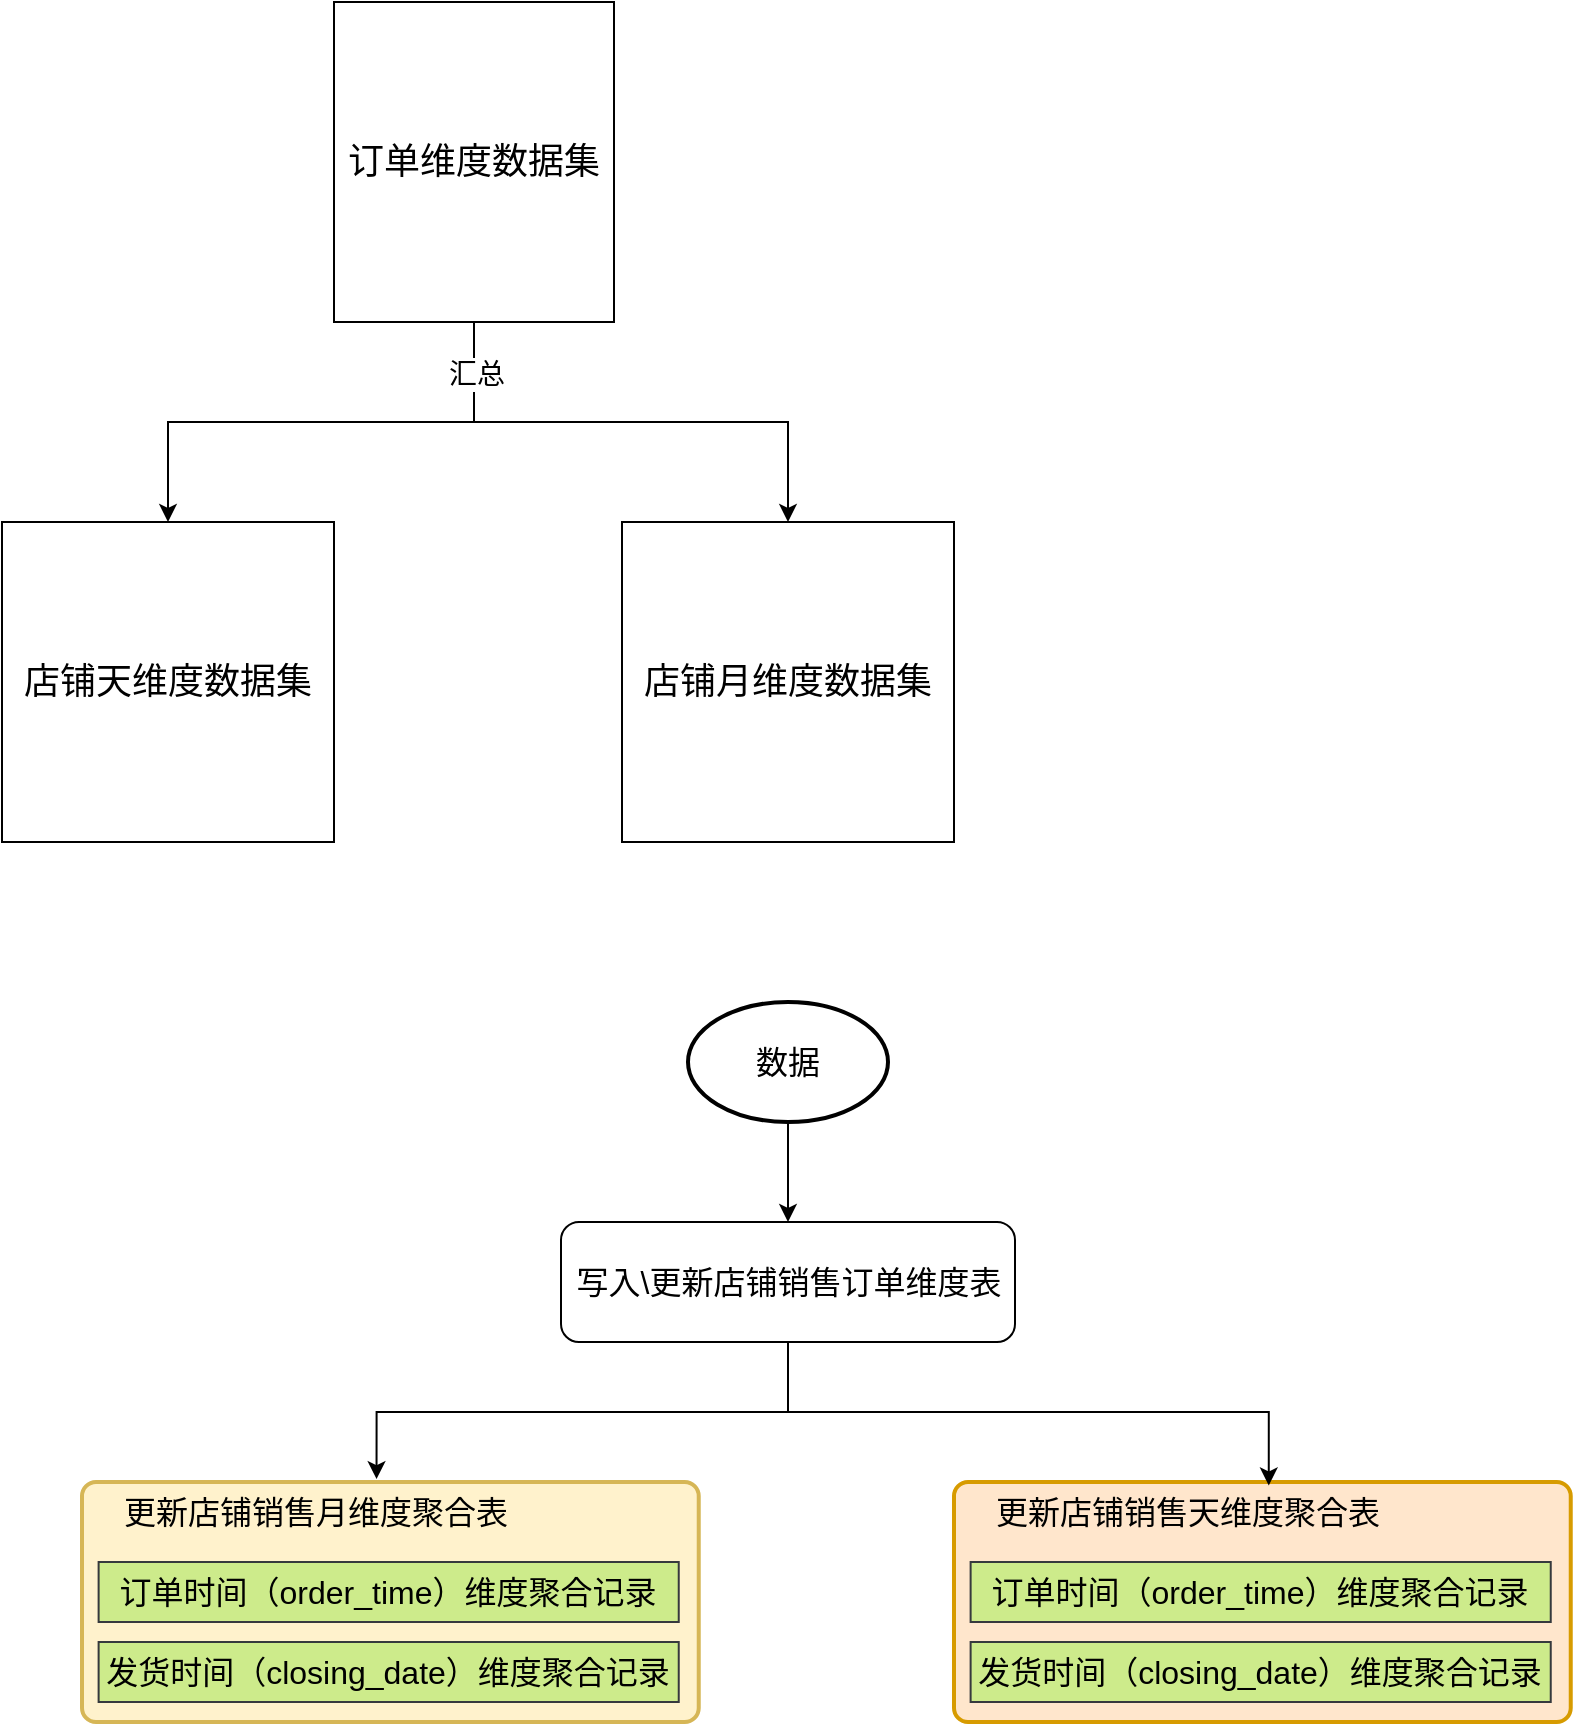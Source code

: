 <mxfile version="22.1.9" type="github">
  <diagram name="第 1 页" id="KKqlR6FgB6_UbVZdChz9">
    <mxGraphModel dx="1014" dy="514" grid="1" gridSize="10" guides="1" tooltips="1" connect="1" arrows="1" fold="1" page="1" pageScale="1" pageWidth="827" pageHeight="1169" math="0" shadow="0">
      <root>
        <mxCell id="0" />
        <mxCell id="1" parent="0" />
        <mxCell id="1O9akU2l36xOs_Ss0mPB-57" style="edgeStyle=orthogonalEdgeStyle;rounded=0;orthogonalLoop=1;jettySize=auto;html=1;entryX=0.5;entryY=0;entryDx=0;entryDy=0;" edge="1" parent="1" source="1O9akU2l36xOs_Ss0mPB-53" target="1O9akU2l36xOs_Ss0mPB-56">
          <mxGeometry relative="1" as="geometry" />
        </mxCell>
        <mxCell id="1O9akU2l36xOs_Ss0mPB-58" style="edgeStyle=orthogonalEdgeStyle;rounded=0;orthogonalLoop=1;jettySize=auto;html=1;exitX=0.5;exitY=1;exitDx=0;exitDy=0;" edge="1" parent="1" source="1O9akU2l36xOs_Ss0mPB-53" target="1O9akU2l36xOs_Ss0mPB-54">
          <mxGeometry relative="1" as="geometry" />
        </mxCell>
        <mxCell id="1O9akU2l36xOs_Ss0mPB-59" value="&lt;font style=&quot;font-size: 14px;&quot;&gt;汇总&lt;/font&gt;" style="edgeLabel;html=1;align=center;verticalAlign=middle;resizable=0;points=[];" vertex="1" connectable="0" parent="1O9akU2l36xOs_Ss0mPB-58">
          <mxGeometry x="-0.799" y="1" relative="1" as="geometry">
            <mxPoint as="offset" />
          </mxGeometry>
        </mxCell>
        <mxCell id="1O9akU2l36xOs_Ss0mPB-53" value="&lt;font style=&quot;font-size: 18px;&quot;&gt;订单维度数据集&lt;/font&gt;" style="rounded=0;whiteSpace=wrap;html=1;" vertex="1" parent="1">
          <mxGeometry x="216" y="50" width="140" height="160" as="geometry" />
        </mxCell>
        <mxCell id="1O9akU2l36xOs_Ss0mPB-54" value="&lt;font style=&quot;font-size: 18px;&quot;&gt;店铺月维度数据集&lt;/font&gt;" style="rounded=0;whiteSpace=wrap;html=1;" vertex="1" parent="1">
          <mxGeometry x="360" y="310" width="166" height="160" as="geometry" />
        </mxCell>
        <mxCell id="1O9akU2l36xOs_Ss0mPB-56" value="&lt;font style=&quot;font-size: 18px;&quot;&gt;店铺天维度数据集&lt;/font&gt;" style="rounded=0;whiteSpace=wrap;html=1;" vertex="1" parent="1">
          <mxGeometry x="50" y="310" width="166" height="160" as="geometry" />
        </mxCell>
        <mxCell id="1O9akU2l36xOs_Ss0mPB-78" style="edgeStyle=orthogonalEdgeStyle;rounded=0;orthogonalLoop=1;jettySize=auto;html=1;" edge="1" parent="1" source="1O9akU2l36xOs_Ss0mPB-60" target="1O9akU2l36xOs_Ss0mPB-73">
          <mxGeometry relative="1" as="geometry" />
        </mxCell>
        <mxCell id="1O9akU2l36xOs_Ss0mPB-60" value="&lt;font style=&quot;font-size: 16px;&quot;&gt;数据&lt;/font&gt;" style="strokeWidth=2;html=1;shape=mxgraph.flowchart.start_1;whiteSpace=wrap;" vertex="1" parent="1">
          <mxGeometry x="393" y="550" width="100" height="60" as="geometry" />
        </mxCell>
        <mxCell id="1O9akU2l36xOs_Ss0mPB-68" value="" style="rounded=1;whiteSpace=wrap;html=1;absoluteArcSize=1;arcSize=14;strokeWidth=2;fillColor=#fff2cc;strokeColor=#d6b656;" vertex="1" parent="1">
          <mxGeometry x="90" y="790" width="308.37" height="120" as="geometry" />
        </mxCell>
        <mxCell id="1O9akU2l36xOs_Ss0mPB-69" value="&lt;font style=&quot;font-size: 16px;&quot;&gt;订单时间（order_time）维度聚合记录&lt;/font&gt;" style="rounded=0;whiteSpace=wrap;html=1;fillColor=#cdeb8b;strokeColor=#36393d;" vertex="1" parent="1">
          <mxGeometry x="98.31" y="830" width="290.06" height="30" as="geometry" />
        </mxCell>
        <mxCell id="1O9akU2l36xOs_Ss0mPB-71" value="&lt;font style=&quot;font-size: 16px;&quot;&gt;发货时间（closing_date）维度聚合记录&lt;/font&gt;" style="rounded=0;whiteSpace=wrap;html=1;fillColor=#cdeb8b;strokeColor=#36393d;" vertex="1" parent="1">
          <mxGeometry x="98.31" y="870" width="290.06" height="30" as="geometry" />
        </mxCell>
        <mxCell id="1O9akU2l36xOs_Ss0mPB-72" value="&lt;font style=&quot;font-size: 16px;&quot;&gt;更新店铺销售月维度聚合表&lt;/font&gt;" style="text;html=1;strokeColor=none;fillColor=none;align=center;verticalAlign=middle;whiteSpace=wrap;rounded=0;" vertex="1" parent="1">
          <mxGeometry x="92.37" y="790" width="230" height="30" as="geometry" />
        </mxCell>
        <mxCell id="1O9akU2l36xOs_Ss0mPB-73" value="&lt;font style=&quot;font-size: 16px;&quot;&gt;写入\更新店铺销售订单维度表&lt;/font&gt;" style="rounded=1;whiteSpace=wrap;html=1;" vertex="1" parent="1">
          <mxGeometry x="329.5" y="660" width="227" height="60" as="geometry" />
        </mxCell>
        <mxCell id="1O9akU2l36xOs_Ss0mPB-74" value="" style="rounded=1;whiteSpace=wrap;html=1;absoluteArcSize=1;arcSize=14;strokeWidth=2;fillColor=#ffe6cc;strokeColor=#d79b00;" vertex="1" parent="1">
          <mxGeometry x="526" y="790" width="308.37" height="120" as="geometry" />
        </mxCell>
        <mxCell id="1O9akU2l36xOs_Ss0mPB-75" value="&lt;font style=&quot;font-size: 16px;&quot;&gt;订单时间（order_time）维度聚合记录&lt;/font&gt;" style="rounded=0;whiteSpace=wrap;html=1;fillColor=#cdeb8b;strokeColor=#36393d;" vertex="1" parent="1">
          <mxGeometry x="534.31" y="830" width="290.06" height="30" as="geometry" />
        </mxCell>
        <mxCell id="1O9akU2l36xOs_Ss0mPB-76" value="&lt;font style=&quot;font-size: 16px;&quot;&gt;发货时间（closing_date）维度聚合记录&lt;/font&gt;" style="rounded=0;whiteSpace=wrap;html=1;fillColor=#cdeb8b;strokeColor=#36393d;" vertex="1" parent="1">
          <mxGeometry x="534.31" y="870" width="290.06" height="30" as="geometry" />
        </mxCell>
        <mxCell id="1O9akU2l36xOs_Ss0mPB-77" value="&lt;font style=&quot;font-size: 16px;&quot;&gt;更新店铺销售天维度聚合表&lt;/font&gt;" style="text;html=1;strokeColor=none;fillColor=none;align=center;verticalAlign=middle;whiteSpace=wrap;rounded=0;" vertex="1" parent="1">
          <mxGeometry x="528.37" y="790" width="230" height="30" as="geometry" />
        </mxCell>
        <mxCell id="1O9akU2l36xOs_Ss0mPB-79" style="edgeStyle=orthogonalEdgeStyle;rounded=0;orthogonalLoop=1;jettySize=auto;html=1;entryX=0.63;entryY=-0.048;entryDx=0;entryDy=0;entryPerimeter=0;exitX=0.5;exitY=1;exitDx=0;exitDy=0;" edge="1" parent="1" source="1O9akU2l36xOs_Ss0mPB-73" target="1O9akU2l36xOs_Ss0mPB-72">
          <mxGeometry relative="1" as="geometry" />
        </mxCell>
        <mxCell id="1O9akU2l36xOs_Ss0mPB-80" style="edgeStyle=orthogonalEdgeStyle;rounded=0;orthogonalLoop=1;jettySize=auto;html=1;entryX=0.674;entryY=0.057;entryDx=0;entryDy=0;entryPerimeter=0;" edge="1" parent="1" source="1O9akU2l36xOs_Ss0mPB-73" target="1O9akU2l36xOs_Ss0mPB-77">
          <mxGeometry relative="1" as="geometry" />
        </mxCell>
      </root>
    </mxGraphModel>
  </diagram>
</mxfile>
